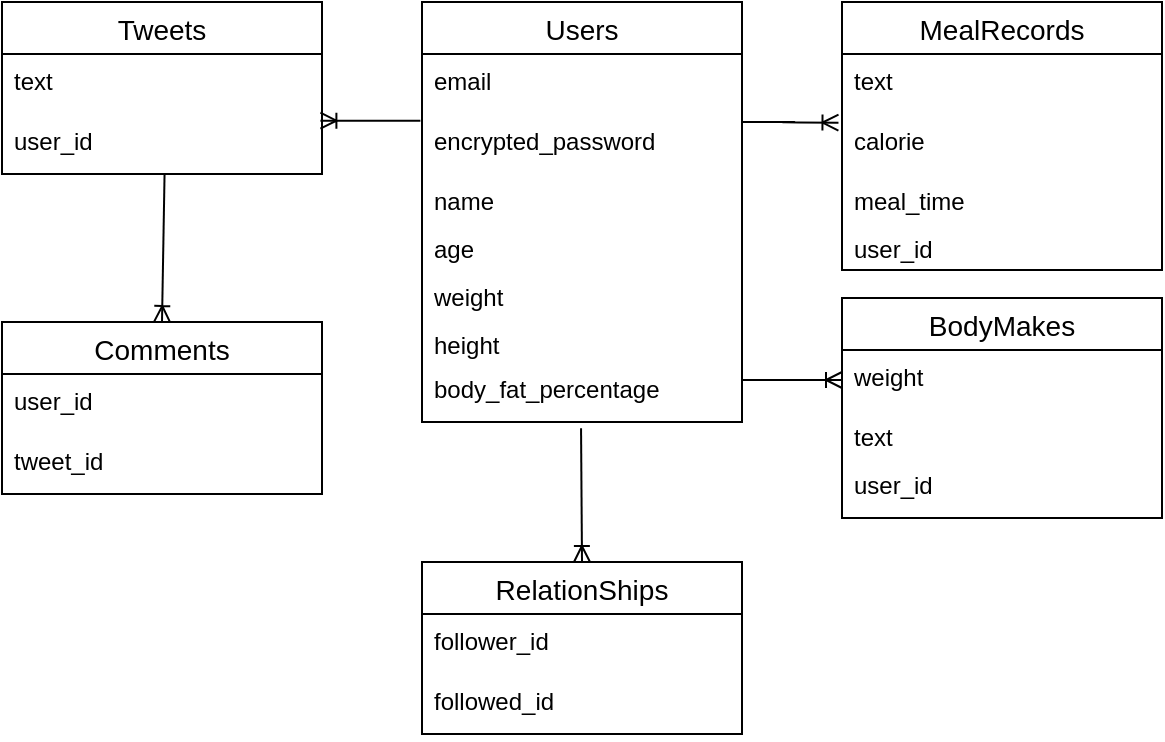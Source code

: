 <mxfile>
    <diagram id="0xsINeSXKGZQA6zAh6X1" name="ページ1">
        <mxGraphModel dx="948" dy="1691" grid="1" gridSize="10" guides="1" tooltips="1" connect="1" arrows="1" fold="1" page="1" pageScale="1" pageWidth="850" pageHeight="1100" math="0" shadow="0">
            <root>
                <mxCell id="0"/>
                <mxCell id="1" parent="0"/>
                <mxCell id="15" value="Users" style="swimlane;fontStyle=0;childLayout=stackLayout;horizontal=1;startSize=26;horizontalStack=0;resizeParent=1;resizeParentMax=0;resizeLast=0;collapsible=1;marginBottom=0;align=center;fontSize=14;" parent="1" vertex="1">
                    <mxGeometry x="360" y="-1100" width="160" height="210" as="geometry">
                        <mxRectangle x="290" y="80" width="70" height="26" as="alternateBounds"/>
                    </mxGeometry>
                </mxCell>
                <mxCell id="8-tfXJFbV40_Tn_h_1F2-24" value="email" style="text;strokeColor=none;fillColor=none;spacingLeft=4;spacingRight=4;overflow=hidden;rotatable=0;points=[[0,0.5],[1,0.5]];portConstraint=eastwest;fontSize=12;" parent="15" vertex="1">
                    <mxGeometry y="26" width="160" height="30" as="geometry"/>
                </mxCell>
                <mxCell id="8-tfXJFbV40_Tn_h_1F2-26" value="encrypted_password" style="text;strokeColor=none;fillColor=none;spacingLeft=4;spacingRight=4;overflow=hidden;rotatable=0;points=[[0,0.5],[1,0.5]];portConstraint=eastwest;fontSize=12;" parent="15" vertex="1">
                    <mxGeometry y="56" width="160" height="30" as="geometry"/>
                </mxCell>
                <mxCell id="8-tfXJFbV40_Tn_h_1F2-44" value="name" style="text;strokeColor=none;fillColor=none;spacingLeft=4;spacingRight=4;overflow=hidden;rotatable=0;points=[[0,0.5],[1,0.5]];portConstraint=eastwest;fontSize=12;" parent="15" vertex="1">
                    <mxGeometry y="86" width="160" height="24" as="geometry"/>
                </mxCell>
                <mxCell id="17" value="age" style="text;strokeColor=none;fillColor=none;spacingLeft=4;spacingRight=4;overflow=hidden;rotatable=0;points=[[0,0.5],[1,0.5]];portConstraint=eastwest;fontSize=12;" parent="15" vertex="1">
                    <mxGeometry y="110" width="160" height="24" as="geometry"/>
                </mxCell>
                <mxCell id="19" value="weight" style="text;strokeColor=none;fillColor=none;spacingLeft=4;spacingRight=4;overflow=hidden;rotatable=0;points=[[0,0.5],[1,0.5]];portConstraint=eastwest;fontSize=12;" parent="15" vertex="1">
                    <mxGeometry y="134" width="160" height="24" as="geometry"/>
                </mxCell>
                <mxCell id="18" value="height" style="text;strokeColor=none;fillColor=none;spacingLeft=4;spacingRight=4;overflow=hidden;rotatable=0;points=[[0,0.5],[1,0.5]];portConstraint=eastwest;fontSize=12;" parent="15" vertex="1">
                    <mxGeometry y="158" width="160" height="22" as="geometry"/>
                </mxCell>
                <mxCell id="8-tfXJFbV40_Tn_h_1F2-27" value="body_fat_percentage" style="text;strokeColor=none;fillColor=none;spacingLeft=4;spacingRight=4;overflow=hidden;rotatable=0;points=[[0,0.5],[1,0.5]];portConstraint=eastwest;fontSize=12;" parent="15" vertex="1">
                    <mxGeometry y="180" width="160" height="30" as="geometry"/>
                </mxCell>
                <mxCell id="8-tfXJFbV40_Tn_h_1F2-28" value="MealRecords" style="swimlane;fontStyle=0;childLayout=stackLayout;horizontal=1;startSize=26;horizontalStack=0;resizeParent=1;resizeParentMax=0;resizeLast=0;collapsible=1;marginBottom=0;align=center;fontSize=14;" parent="1" vertex="1">
                    <mxGeometry x="570" y="-1100" width="160" height="134" as="geometry"/>
                </mxCell>
                <mxCell id="8-tfXJFbV40_Tn_h_1F2-29" value="text" style="text;strokeColor=none;fillColor=none;spacingLeft=4;spacingRight=4;overflow=hidden;rotatable=0;points=[[0,0.5],[1,0.5]];portConstraint=eastwest;fontSize=12;" parent="8-tfXJFbV40_Tn_h_1F2-28" vertex="1">
                    <mxGeometry y="26" width="160" height="30" as="geometry"/>
                </mxCell>
                <mxCell id="8-tfXJFbV40_Tn_h_1F2-30" value="calorie" style="text;strokeColor=none;fillColor=none;spacingLeft=4;spacingRight=4;overflow=hidden;rotatable=0;points=[[0,0.5],[1,0.5]];portConstraint=eastwest;fontSize=12;" parent="8-tfXJFbV40_Tn_h_1F2-28" vertex="1">
                    <mxGeometry y="56" width="160" height="30" as="geometry"/>
                </mxCell>
                <mxCell id="8-tfXJFbV40_Tn_h_1F2-31" value="meal_time" style="text;strokeColor=none;fillColor=none;spacingLeft=4;spacingRight=4;overflow=hidden;rotatable=0;points=[[0,0.5],[1,0.5]];portConstraint=eastwest;fontSize=12;" parent="8-tfXJFbV40_Tn_h_1F2-28" vertex="1">
                    <mxGeometry y="86" width="160" height="24" as="geometry"/>
                </mxCell>
                <mxCell id="8-tfXJFbV40_Tn_h_1F2-56" value="user_id" style="text;strokeColor=none;fillColor=none;spacingLeft=4;spacingRight=4;overflow=hidden;rotatable=0;points=[[0,0.5],[1,0.5]];portConstraint=eastwest;fontSize=12;" parent="8-tfXJFbV40_Tn_h_1F2-28" vertex="1">
                    <mxGeometry y="110" width="160" height="24" as="geometry"/>
                </mxCell>
                <mxCell id="8-tfXJFbV40_Tn_h_1F2-45" value="" style="edgeStyle=entityRelationEdgeStyle;fontSize=12;html=1;endArrow=ERoneToMany;entryX=-0.011;entryY=0.145;entryDx=0;entryDy=0;entryPerimeter=0;" parent="1" target="8-tfXJFbV40_Tn_h_1F2-30" edge="1">
                    <mxGeometry width="100" height="100" relative="1" as="geometry">
                        <mxPoint x="520" y="-1040" as="sourcePoint"/>
                        <mxPoint x="668" y="-1040" as="targetPoint"/>
                    </mxGeometry>
                </mxCell>
                <mxCell id="8-tfXJFbV40_Tn_h_1F2-46" value="BodyMakes" style="swimlane;fontStyle=0;childLayout=stackLayout;horizontal=1;startSize=26;horizontalStack=0;resizeParent=1;resizeParentMax=0;resizeLast=0;collapsible=1;marginBottom=0;align=center;fontSize=14;" parent="1" vertex="1">
                    <mxGeometry x="570" y="-952" width="160" height="110" as="geometry"/>
                </mxCell>
                <mxCell id="8-tfXJFbV40_Tn_h_1F2-47" value="weight" style="text;strokeColor=none;fillColor=none;spacingLeft=4;spacingRight=4;overflow=hidden;rotatable=0;points=[[0,0.5],[1,0.5]];portConstraint=eastwest;fontSize=12;" parent="8-tfXJFbV40_Tn_h_1F2-46" vertex="1">
                    <mxGeometry y="26" width="160" height="30" as="geometry"/>
                </mxCell>
                <mxCell id="8-tfXJFbV40_Tn_h_1F2-57" value="text" style="text;strokeColor=none;fillColor=none;spacingLeft=4;spacingRight=4;overflow=hidden;rotatable=0;points=[[0,0.5],[1,0.5]];portConstraint=eastwest;fontSize=12;" parent="8-tfXJFbV40_Tn_h_1F2-46" vertex="1">
                    <mxGeometry y="56" width="160" height="24" as="geometry"/>
                </mxCell>
                <mxCell id="8-tfXJFbV40_Tn_h_1F2-48" value="user_id" style="text;strokeColor=none;fillColor=none;spacingLeft=4;spacingRight=4;overflow=hidden;rotatable=0;points=[[0,0.5],[1,0.5]];portConstraint=eastwest;fontSize=12;" parent="8-tfXJFbV40_Tn_h_1F2-46" vertex="1">
                    <mxGeometry y="80" width="160" height="30" as="geometry"/>
                </mxCell>
                <mxCell id="8-tfXJFbV40_Tn_h_1F2-50" value="" style="fontSize=12;html=1;endArrow=ERoneToMany;entryX=0;entryY=0.5;entryDx=0;entryDy=0;" parent="1" target="8-tfXJFbV40_Tn_h_1F2-47" edge="1">
                    <mxGeometry width="100" height="100" relative="1" as="geometry">
                        <mxPoint x="520" y="-911" as="sourcePoint"/>
                        <mxPoint x="600" y="-960" as="targetPoint"/>
                    </mxGeometry>
                </mxCell>
                <mxCell id="8-tfXJFbV40_Tn_h_1F2-51" value="Tweets" style="swimlane;fontStyle=0;childLayout=stackLayout;horizontal=1;startSize=26;horizontalStack=0;resizeParent=1;resizeParentMax=0;resizeLast=0;collapsible=1;marginBottom=0;align=center;fontSize=14;" parent="1" vertex="1">
                    <mxGeometry x="150" y="-1100" width="160" height="86" as="geometry"/>
                </mxCell>
                <mxCell id="8-tfXJFbV40_Tn_h_1F2-52" value="text" style="text;strokeColor=none;fillColor=none;spacingLeft=4;spacingRight=4;overflow=hidden;rotatable=0;points=[[0,0.5],[1,0.5]];portConstraint=eastwest;fontSize=12;" parent="8-tfXJFbV40_Tn_h_1F2-51" vertex="1">
                    <mxGeometry y="26" width="160" height="30" as="geometry"/>
                </mxCell>
                <mxCell id="8-tfXJFbV40_Tn_h_1F2-58" value="user_id" style="text;strokeColor=none;fillColor=none;spacingLeft=4;spacingRight=4;overflow=hidden;rotatable=0;points=[[0,0.5],[1,0.5]];portConstraint=eastwest;fontSize=12;" parent="8-tfXJFbV40_Tn_h_1F2-51" vertex="1">
                    <mxGeometry y="56" width="160" height="30" as="geometry"/>
                </mxCell>
                <mxCell id="8-tfXJFbV40_Tn_h_1F2-55" value="" style="fontSize=12;html=1;endArrow=ERoneToMany;exitX=-0.005;exitY=0.111;exitDx=0;exitDy=0;exitPerimeter=0;entryX=0.995;entryY=1.111;entryDx=0;entryDy=0;entryPerimeter=0;" parent="1" source="8-tfXJFbV40_Tn_h_1F2-26" target="8-tfXJFbV40_Tn_h_1F2-52" edge="1">
                    <mxGeometry width="100" height="100" relative="1" as="geometry">
                        <mxPoint x="360" y="-1064" as="sourcePoint"/>
                        <mxPoint x="310" y="-1070" as="targetPoint"/>
                        <Array as="points"/>
                    </mxGeometry>
                </mxCell>
                <mxCell id="8-tfXJFbV40_Tn_h_1F2-59" value="Comments" style="swimlane;fontStyle=0;childLayout=stackLayout;horizontal=1;startSize=26;horizontalStack=0;resizeParent=1;resizeParentMax=0;resizeLast=0;collapsible=1;marginBottom=0;align=center;fontSize=14;" parent="1" vertex="1">
                    <mxGeometry x="150" y="-940" width="160" height="86" as="geometry"/>
                </mxCell>
                <mxCell id="8-tfXJFbV40_Tn_h_1F2-60" value="user_id" style="text;strokeColor=none;fillColor=none;spacingLeft=4;spacingRight=4;overflow=hidden;rotatable=0;points=[[0,0.5],[1,0.5]];portConstraint=eastwest;fontSize=12;" parent="8-tfXJFbV40_Tn_h_1F2-59" vertex="1">
                    <mxGeometry y="26" width="160" height="30" as="geometry"/>
                </mxCell>
                <mxCell id="8-tfXJFbV40_Tn_h_1F2-61" value="tweet_id" style="text;strokeColor=none;fillColor=none;spacingLeft=4;spacingRight=4;overflow=hidden;rotatable=0;points=[[0,0.5],[1,0.5]];portConstraint=eastwest;fontSize=12;" parent="8-tfXJFbV40_Tn_h_1F2-59" vertex="1">
                    <mxGeometry y="56" width="160" height="30" as="geometry"/>
                </mxCell>
                <mxCell id="8-tfXJFbV40_Tn_h_1F2-64" value="" style="fontSize=12;html=1;endArrow=ERoneToMany;entryX=0.5;entryY=0;entryDx=0;entryDy=0;exitX=0.508;exitY=0.996;exitDx=0;exitDy=0;exitPerimeter=0;" parent="1" source="8-tfXJFbV40_Tn_h_1F2-58" target="8-tfXJFbV40_Tn_h_1F2-59" edge="1">
                    <mxGeometry width="100" height="100" relative="1" as="geometry">
                        <mxPoint x="260" y="-1010" as="sourcePoint"/>
                        <mxPoint x="210" y="-960" as="targetPoint"/>
                    </mxGeometry>
                </mxCell>
                <mxCell id="8-tfXJFbV40_Tn_h_1F2-65" value="RelationShips" style="swimlane;fontStyle=0;childLayout=stackLayout;horizontal=1;startSize=26;horizontalStack=0;resizeParent=1;resizeParentMax=0;resizeLast=0;collapsible=1;marginBottom=0;align=center;fontSize=14;" parent="1" vertex="1">
                    <mxGeometry x="360" y="-820" width="160" height="86" as="geometry"/>
                </mxCell>
                <mxCell id="8-tfXJFbV40_Tn_h_1F2-66" value="follower_id" style="text;strokeColor=none;fillColor=none;spacingLeft=4;spacingRight=4;overflow=hidden;rotatable=0;points=[[0,0.5],[1,0.5]];portConstraint=eastwest;fontSize=12;" parent="8-tfXJFbV40_Tn_h_1F2-65" vertex="1">
                    <mxGeometry y="26" width="160" height="30" as="geometry"/>
                </mxCell>
                <mxCell id="8-tfXJFbV40_Tn_h_1F2-67" value="followed_id" style="text;strokeColor=none;fillColor=none;spacingLeft=4;spacingRight=4;overflow=hidden;rotatable=0;points=[[0,0.5],[1,0.5]];portConstraint=eastwest;fontSize=12;" parent="8-tfXJFbV40_Tn_h_1F2-65" vertex="1">
                    <mxGeometry y="56" width="160" height="30" as="geometry"/>
                </mxCell>
                <mxCell id="8-tfXJFbV40_Tn_h_1F2-69" value="" style="fontSize=12;html=1;endArrow=ERoneToMany;exitX=0.497;exitY=1.106;exitDx=0;exitDy=0;exitPerimeter=0;entryX=0.5;entryY=0;entryDx=0;entryDy=0;" parent="1" source="8-tfXJFbV40_Tn_h_1F2-27" target="8-tfXJFbV40_Tn_h_1F2-65" edge="1">
                    <mxGeometry width="100" height="100" relative="1" as="geometry">
                        <mxPoint x="370" y="-700" as="sourcePoint"/>
                        <mxPoint x="470" y="-800" as="targetPoint"/>
                    </mxGeometry>
                </mxCell>
            </root>
        </mxGraphModel>
    </diagram>
</mxfile>